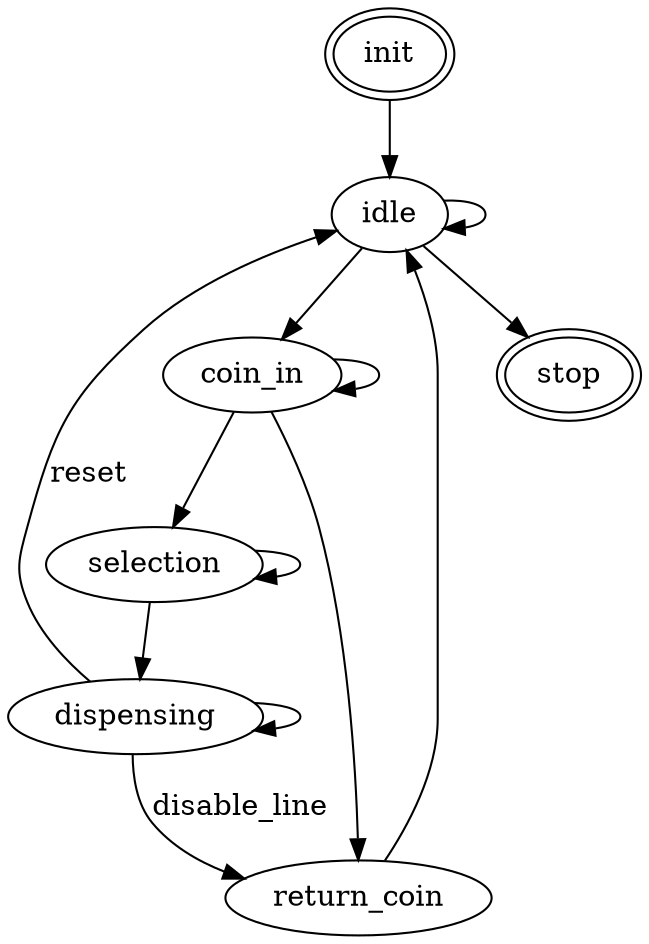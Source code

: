 # Vending machine
digraph "Vending Machine" {
  # List of states
  init [peripheries=2]
  idle
  coin_in
  stop [peripheries=2]
  return_coin
  selection
  dispensing
  
  # List of transitions
  init->idle
  
  idle->idle
  idle->coin_in
  idle->stop

  coin_in->coin_in
  coin_in->return_coin
  coin_in->selection

  return_coin->idle

  selection->selection
  selection->dispensing

  dispensing->dispensing
  dispensing->idle [label="reset"]
  dispensing->return_coin [label="disable_line"]
}